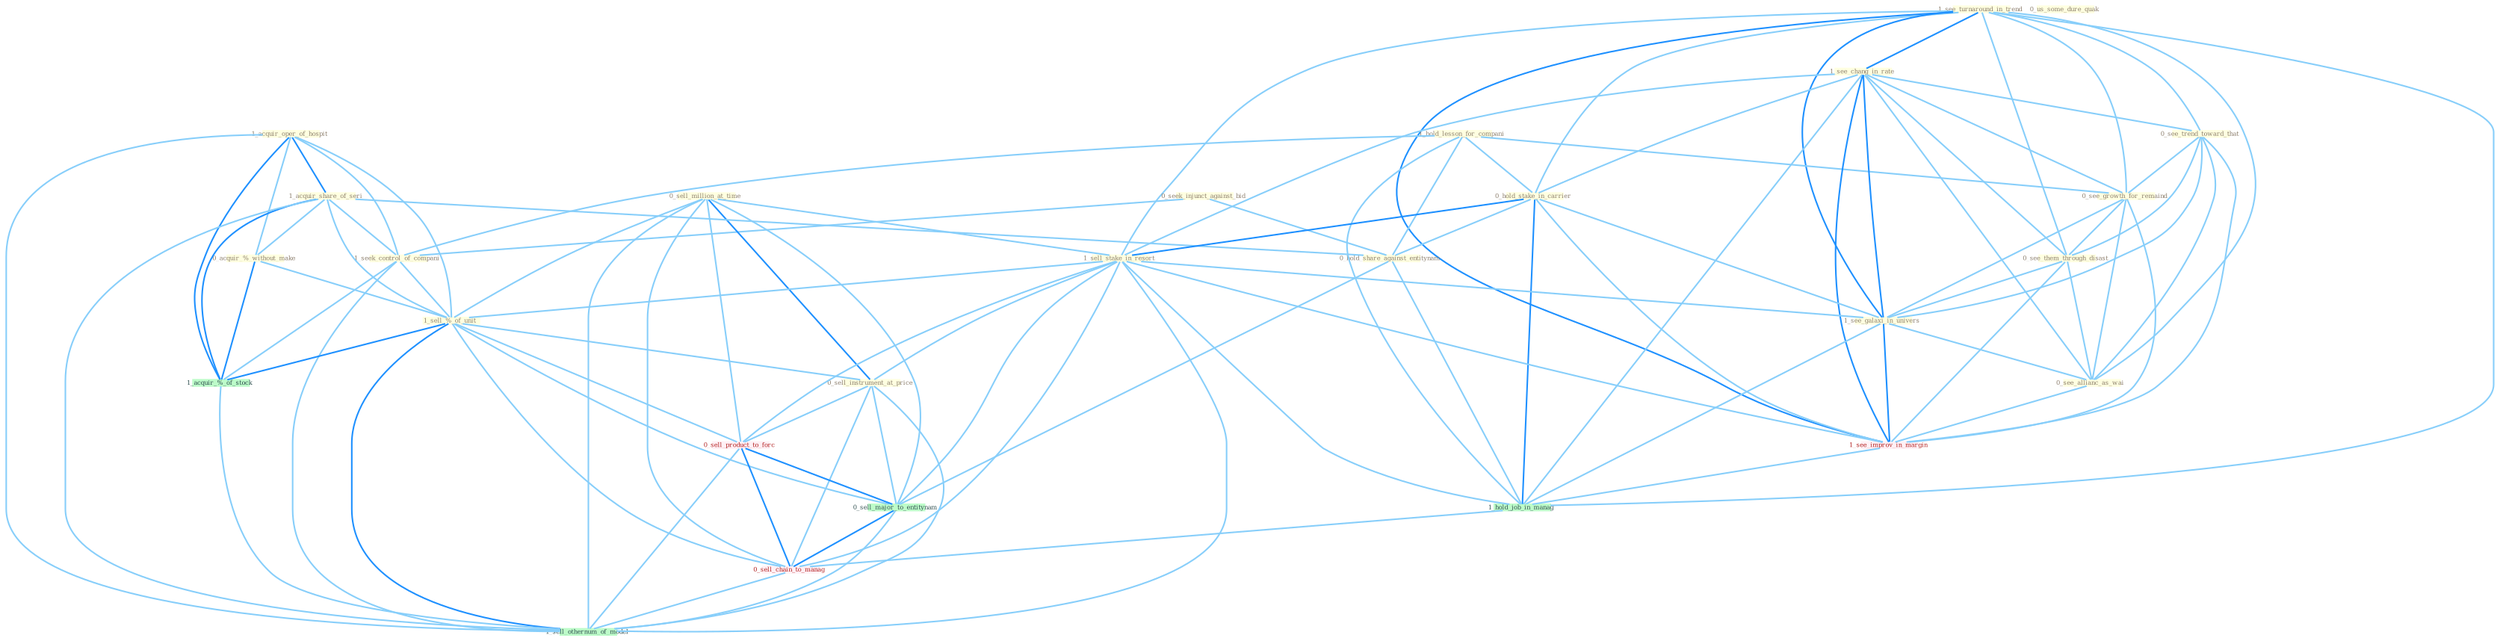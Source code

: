 Graph G{ 
    node
    [shape=polygon,style=filled,width=.5,height=.06,color="#BDFCC9",fixedsize=true,fontsize=4,
    fontcolor="#2f4f4f"];
    {node
    [color="#ffffe0", fontcolor="#8b7d6b"] "1_see_turnaround_in_trend " "0_seek_injunct_against_bid " "1_acquir_oper_of_hospit " "0_sell_million_at_time " "1_hold_lesson_for_compani " "0_us_some_dure_quak " "1_see_chang_in_rate " "0_see_trend_toward_that " "1_acquir_share_of_seri " "0_see_growth_for_remaind " "0_hold_stake_in_carrier " "1_seek_control_of_compani " "1_sell_stake_in_resort " "0_acquir_%_without_make " "0_see_them_through_disast " "1_see_galaxi_in_univers " "0_hold_share_against_entitynam " "0_see_allianc_as_wai " "1_sell_%_of_unit " "0_sell_instrument_at_price "}
{node [color="#fff0f5", fontcolor="#b22222"] "1_see_improv_in_margin " "0_sell_product_to_forc " "0_sell_chain_to_manag "}
edge [color="#B0E2FF"];

	"1_see_turnaround_in_trend " -- "1_see_chang_in_rate " [w="2", color="#1e90ff" , len=0.8];
	"1_see_turnaround_in_trend " -- "0_see_trend_toward_that " [w="1", color="#87cefa" ];
	"1_see_turnaround_in_trend " -- "0_see_growth_for_remaind " [w="1", color="#87cefa" ];
	"1_see_turnaround_in_trend " -- "0_hold_stake_in_carrier " [w="1", color="#87cefa" ];
	"1_see_turnaround_in_trend " -- "1_sell_stake_in_resort " [w="1", color="#87cefa" ];
	"1_see_turnaround_in_trend " -- "0_see_them_through_disast " [w="1", color="#87cefa" ];
	"1_see_turnaround_in_trend " -- "1_see_galaxi_in_univers " [w="2", color="#1e90ff" , len=0.8];
	"1_see_turnaround_in_trend " -- "0_see_allianc_as_wai " [w="1", color="#87cefa" ];
	"1_see_turnaround_in_trend " -- "1_see_improv_in_margin " [w="2", color="#1e90ff" , len=0.8];
	"1_see_turnaround_in_trend " -- "1_hold_job_in_manag " [w="1", color="#87cefa" ];
	"0_seek_injunct_against_bid " -- "1_seek_control_of_compani " [w="1", color="#87cefa" ];
	"0_seek_injunct_against_bid " -- "0_hold_share_against_entitynam " [w="1", color="#87cefa" ];
	"1_acquir_oper_of_hospit " -- "1_acquir_share_of_seri " [w="2", color="#1e90ff" , len=0.8];
	"1_acquir_oper_of_hospit " -- "1_seek_control_of_compani " [w="1", color="#87cefa" ];
	"1_acquir_oper_of_hospit " -- "0_acquir_%_without_make " [w="1", color="#87cefa" ];
	"1_acquir_oper_of_hospit " -- "1_sell_%_of_unit " [w="1", color="#87cefa" ];
	"1_acquir_oper_of_hospit " -- "1_acquir_%_of_stock " [w="2", color="#1e90ff" , len=0.8];
	"1_acquir_oper_of_hospit " -- "1_sell_othernum_of_model " [w="1", color="#87cefa" ];
	"0_sell_million_at_time " -- "1_sell_stake_in_resort " [w="1", color="#87cefa" ];
	"0_sell_million_at_time " -- "1_sell_%_of_unit " [w="1", color="#87cefa" ];
	"0_sell_million_at_time " -- "0_sell_instrument_at_price " [w="2", color="#1e90ff" , len=0.8];
	"0_sell_million_at_time " -- "0_sell_product_to_forc " [w="1", color="#87cefa" ];
	"0_sell_million_at_time " -- "0_sell_major_to_entitynam " [w="1", color="#87cefa" ];
	"0_sell_million_at_time " -- "0_sell_chain_to_manag " [w="1", color="#87cefa" ];
	"0_sell_million_at_time " -- "1_sell_othernum_of_model " [w="1", color="#87cefa" ];
	"1_hold_lesson_for_compani " -- "0_see_growth_for_remaind " [w="1", color="#87cefa" ];
	"1_hold_lesson_for_compani " -- "0_hold_stake_in_carrier " [w="1", color="#87cefa" ];
	"1_hold_lesson_for_compani " -- "1_seek_control_of_compani " [w="1", color="#87cefa" ];
	"1_hold_lesson_for_compani " -- "0_hold_share_against_entitynam " [w="1", color="#87cefa" ];
	"1_hold_lesson_for_compani " -- "1_hold_job_in_manag " [w="1", color="#87cefa" ];
	"1_see_chang_in_rate " -- "0_see_trend_toward_that " [w="1", color="#87cefa" ];
	"1_see_chang_in_rate " -- "0_see_growth_for_remaind " [w="1", color="#87cefa" ];
	"1_see_chang_in_rate " -- "0_hold_stake_in_carrier " [w="1", color="#87cefa" ];
	"1_see_chang_in_rate " -- "1_sell_stake_in_resort " [w="1", color="#87cefa" ];
	"1_see_chang_in_rate " -- "0_see_them_through_disast " [w="1", color="#87cefa" ];
	"1_see_chang_in_rate " -- "1_see_galaxi_in_univers " [w="2", color="#1e90ff" , len=0.8];
	"1_see_chang_in_rate " -- "0_see_allianc_as_wai " [w="1", color="#87cefa" ];
	"1_see_chang_in_rate " -- "1_see_improv_in_margin " [w="2", color="#1e90ff" , len=0.8];
	"1_see_chang_in_rate " -- "1_hold_job_in_manag " [w="1", color="#87cefa" ];
	"0_see_trend_toward_that " -- "0_see_growth_for_remaind " [w="1", color="#87cefa" ];
	"0_see_trend_toward_that " -- "0_see_them_through_disast " [w="1", color="#87cefa" ];
	"0_see_trend_toward_that " -- "1_see_galaxi_in_univers " [w="1", color="#87cefa" ];
	"0_see_trend_toward_that " -- "0_see_allianc_as_wai " [w="1", color="#87cefa" ];
	"0_see_trend_toward_that " -- "1_see_improv_in_margin " [w="1", color="#87cefa" ];
	"1_acquir_share_of_seri " -- "1_seek_control_of_compani " [w="1", color="#87cefa" ];
	"1_acquir_share_of_seri " -- "0_acquir_%_without_make " [w="1", color="#87cefa" ];
	"1_acquir_share_of_seri " -- "0_hold_share_against_entitynam " [w="1", color="#87cefa" ];
	"1_acquir_share_of_seri " -- "1_sell_%_of_unit " [w="1", color="#87cefa" ];
	"1_acquir_share_of_seri " -- "1_acquir_%_of_stock " [w="2", color="#1e90ff" , len=0.8];
	"1_acquir_share_of_seri " -- "1_sell_othernum_of_model " [w="1", color="#87cefa" ];
	"0_see_growth_for_remaind " -- "0_see_them_through_disast " [w="1", color="#87cefa" ];
	"0_see_growth_for_remaind " -- "1_see_galaxi_in_univers " [w="1", color="#87cefa" ];
	"0_see_growth_for_remaind " -- "0_see_allianc_as_wai " [w="1", color="#87cefa" ];
	"0_see_growth_for_remaind " -- "1_see_improv_in_margin " [w="1", color="#87cefa" ];
	"0_hold_stake_in_carrier " -- "1_sell_stake_in_resort " [w="2", color="#1e90ff" , len=0.8];
	"0_hold_stake_in_carrier " -- "1_see_galaxi_in_univers " [w="1", color="#87cefa" ];
	"0_hold_stake_in_carrier " -- "0_hold_share_against_entitynam " [w="1", color="#87cefa" ];
	"0_hold_stake_in_carrier " -- "1_see_improv_in_margin " [w="1", color="#87cefa" ];
	"0_hold_stake_in_carrier " -- "1_hold_job_in_manag " [w="2", color="#1e90ff" , len=0.8];
	"1_seek_control_of_compani " -- "1_sell_%_of_unit " [w="1", color="#87cefa" ];
	"1_seek_control_of_compani " -- "1_acquir_%_of_stock " [w="1", color="#87cefa" ];
	"1_seek_control_of_compani " -- "1_sell_othernum_of_model " [w="1", color="#87cefa" ];
	"1_sell_stake_in_resort " -- "1_see_galaxi_in_univers " [w="1", color="#87cefa" ];
	"1_sell_stake_in_resort " -- "1_sell_%_of_unit " [w="1", color="#87cefa" ];
	"1_sell_stake_in_resort " -- "0_sell_instrument_at_price " [w="1", color="#87cefa" ];
	"1_sell_stake_in_resort " -- "1_see_improv_in_margin " [w="1", color="#87cefa" ];
	"1_sell_stake_in_resort " -- "1_hold_job_in_manag " [w="1", color="#87cefa" ];
	"1_sell_stake_in_resort " -- "0_sell_product_to_forc " [w="1", color="#87cefa" ];
	"1_sell_stake_in_resort " -- "0_sell_major_to_entitynam " [w="1", color="#87cefa" ];
	"1_sell_stake_in_resort " -- "0_sell_chain_to_manag " [w="1", color="#87cefa" ];
	"1_sell_stake_in_resort " -- "1_sell_othernum_of_model " [w="1", color="#87cefa" ];
	"0_acquir_%_without_make " -- "1_sell_%_of_unit " [w="1", color="#87cefa" ];
	"0_acquir_%_without_make " -- "1_acquir_%_of_stock " [w="2", color="#1e90ff" , len=0.8];
	"0_see_them_through_disast " -- "1_see_galaxi_in_univers " [w="1", color="#87cefa" ];
	"0_see_them_through_disast " -- "0_see_allianc_as_wai " [w="1", color="#87cefa" ];
	"0_see_them_through_disast " -- "1_see_improv_in_margin " [w="1", color="#87cefa" ];
	"1_see_galaxi_in_univers " -- "0_see_allianc_as_wai " [w="1", color="#87cefa" ];
	"1_see_galaxi_in_univers " -- "1_see_improv_in_margin " [w="2", color="#1e90ff" , len=0.8];
	"1_see_galaxi_in_univers " -- "1_hold_job_in_manag " [w="1", color="#87cefa" ];
	"0_hold_share_against_entitynam " -- "1_hold_job_in_manag " [w="1", color="#87cefa" ];
	"0_hold_share_against_entitynam " -- "0_sell_major_to_entitynam " [w="1", color="#87cefa" ];
	"0_see_allianc_as_wai " -- "1_see_improv_in_margin " [w="1", color="#87cefa" ];
	"1_sell_%_of_unit " -- "0_sell_instrument_at_price " [w="1", color="#87cefa" ];
	"1_sell_%_of_unit " -- "1_acquir_%_of_stock " [w="2", color="#1e90ff" , len=0.8];
	"1_sell_%_of_unit " -- "0_sell_product_to_forc " [w="1", color="#87cefa" ];
	"1_sell_%_of_unit " -- "0_sell_major_to_entitynam " [w="1", color="#87cefa" ];
	"1_sell_%_of_unit " -- "0_sell_chain_to_manag " [w="1", color="#87cefa" ];
	"1_sell_%_of_unit " -- "1_sell_othernum_of_model " [w="2", color="#1e90ff" , len=0.8];
	"0_sell_instrument_at_price " -- "0_sell_product_to_forc " [w="1", color="#87cefa" ];
	"0_sell_instrument_at_price " -- "0_sell_major_to_entitynam " [w="1", color="#87cefa" ];
	"0_sell_instrument_at_price " -- "0_sell_chain_to_manag " [w="1", color="#87cefa" ];
	"0_sell_instrument_at_price " -- "1_sell_othernum_of_model " [w="1", color="#87cefa" ];
	"1_see_improv_in_margin " -- "1_hold_job_in_manag " [w="1", color="#87cefa" ];
	"1_acquir_%_of_stock " -- "1_sell_othernum_of_model " [w="1", color="#87cefa" ];
	"1_hold_job_in_manag " -- "0_sell_chain_to_manag " [w="1", color="#87cefa" ];
	"0_sell_product_to_forc " -- "0_sell_major_to_entitynam " [w="2", color="#1e90ff" , len=0.8];
	"0_sell_product_to_forc " -- "0_sell_chain_to_manag " [w="2", color="#1e90ff" , len=0.8];
	"0_sell_product_to_forc " -- "1_sell_othernum_of_model " [w="1", color="#87cefa" ];
	"0_sell_major_to_entitynam " -- "0_sell_chain_to_manag " [w="2", color="#1e90ff" , len=0.8];
	"0_sell_major_to_entitynam " -- "1_sell_othernum_of_model " [w="1", color="#87cefa" ];
	"0_sell_chain_to_manag " -- "1_sell_othernum_of_model " [w="1", color="#87cefa" ];
}